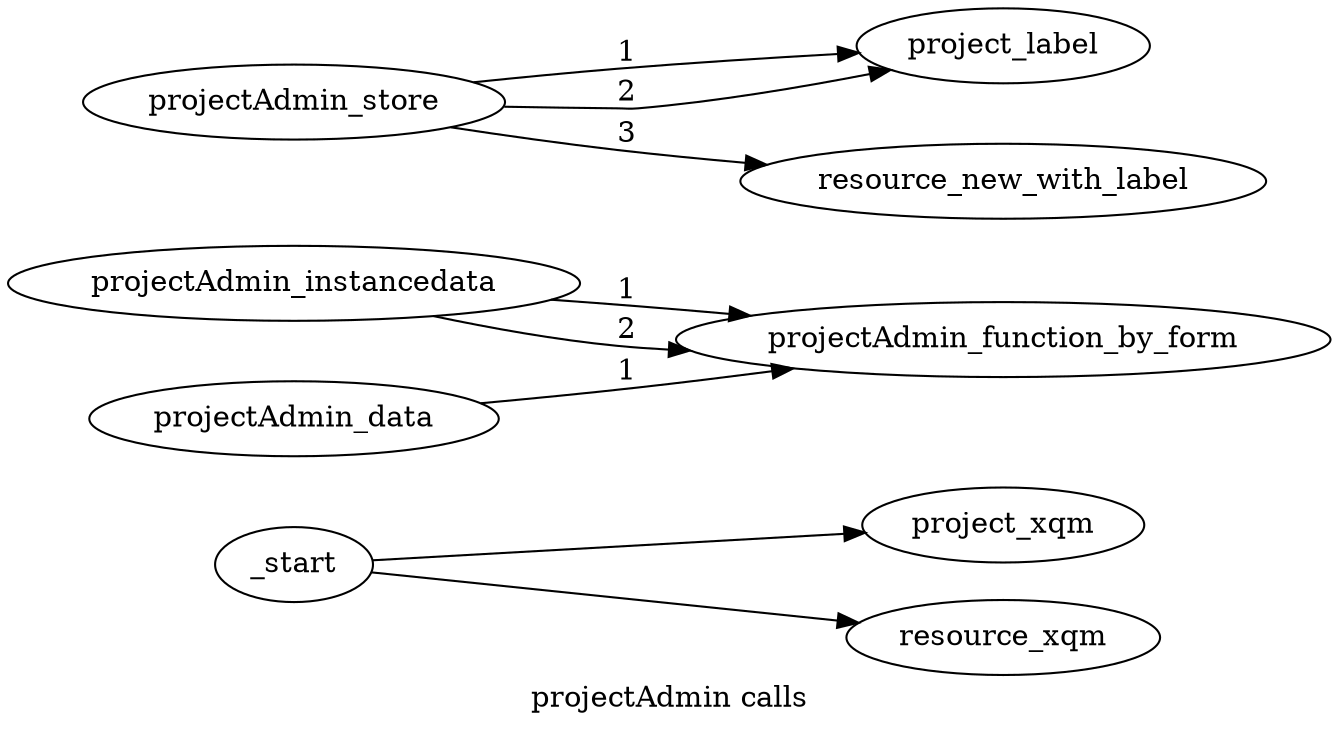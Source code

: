 /* dot -oprojectAdmin_calls.png -Tpng projectAdmin_calls.dot */ 
digraph projectAdmin_calls {
label="projectAdmin calls";
rankdir=LR;
_start -> project_xqm ;
_start -> resource_xqm ;
projectAdmin_instancedata -> projectAdmin_function_by_form [label= 1 ];
projectAdmin_instancedata -> projectAdmin_function_by_form [label= 2 ];
projectAdmin_data -> projectAdmin_function_by_form [label= 1 ];
projectAdmin_store -> project_label [label= 1 ];
projectAdmin_store -> project_label [label= 2 ];
projectAdmin_store -> resource_new_with_label [label= 3 ];
}
